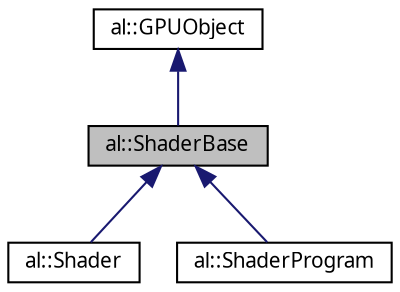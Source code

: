 digraph "al::ShaderBase"
{
 // LATEX_PDF_SIZE
  bgcolor="transparent";
  edge [fontname="FreeSans.ttf",fontsize="10",labelfontname="FreeSans.ttf",labelfontsize="10"];
  node [fontname="FreeSans.ttf",fontsize="10",shape=record];
  Node1 [label="al::ShaderBase",height=0.2,width=0.4,color="black", fillcolor="grey75", style="filled", fontcolor="black",tooltip=" "];
  Node2 -> Node1 [dir="back",color="midnightblue",fontsize="10",style="solid",fontname="FreeSans.ttf"];
  Node2 [label="al::GPUObject",height=0.2,width=0.4,color="black",URL="$classal_1_1_g_p_u_object.html",tooltip=" "];
  Node1 -> Node3 [dir="back",color="midnightblue",fontsize="10",style="solid",fontname="FreeSans.ttf"];
  Node3 [label="al::Shader",height=0.2,width=0.4,color="black",URL="$classal_1_1_shader.html",tooltip="Shader object."];
  Node1 -> Node4 [dir="back",color="midnightblue",fontsize="10",style="solid",fontname="FreeSans.ttf"];
  Node4 [label="al::ShaderProgram",height=0.2,width=0.4,color="black",URL="$classal_1_1_shader_program.html",tooltip="Shader program object."];
}

